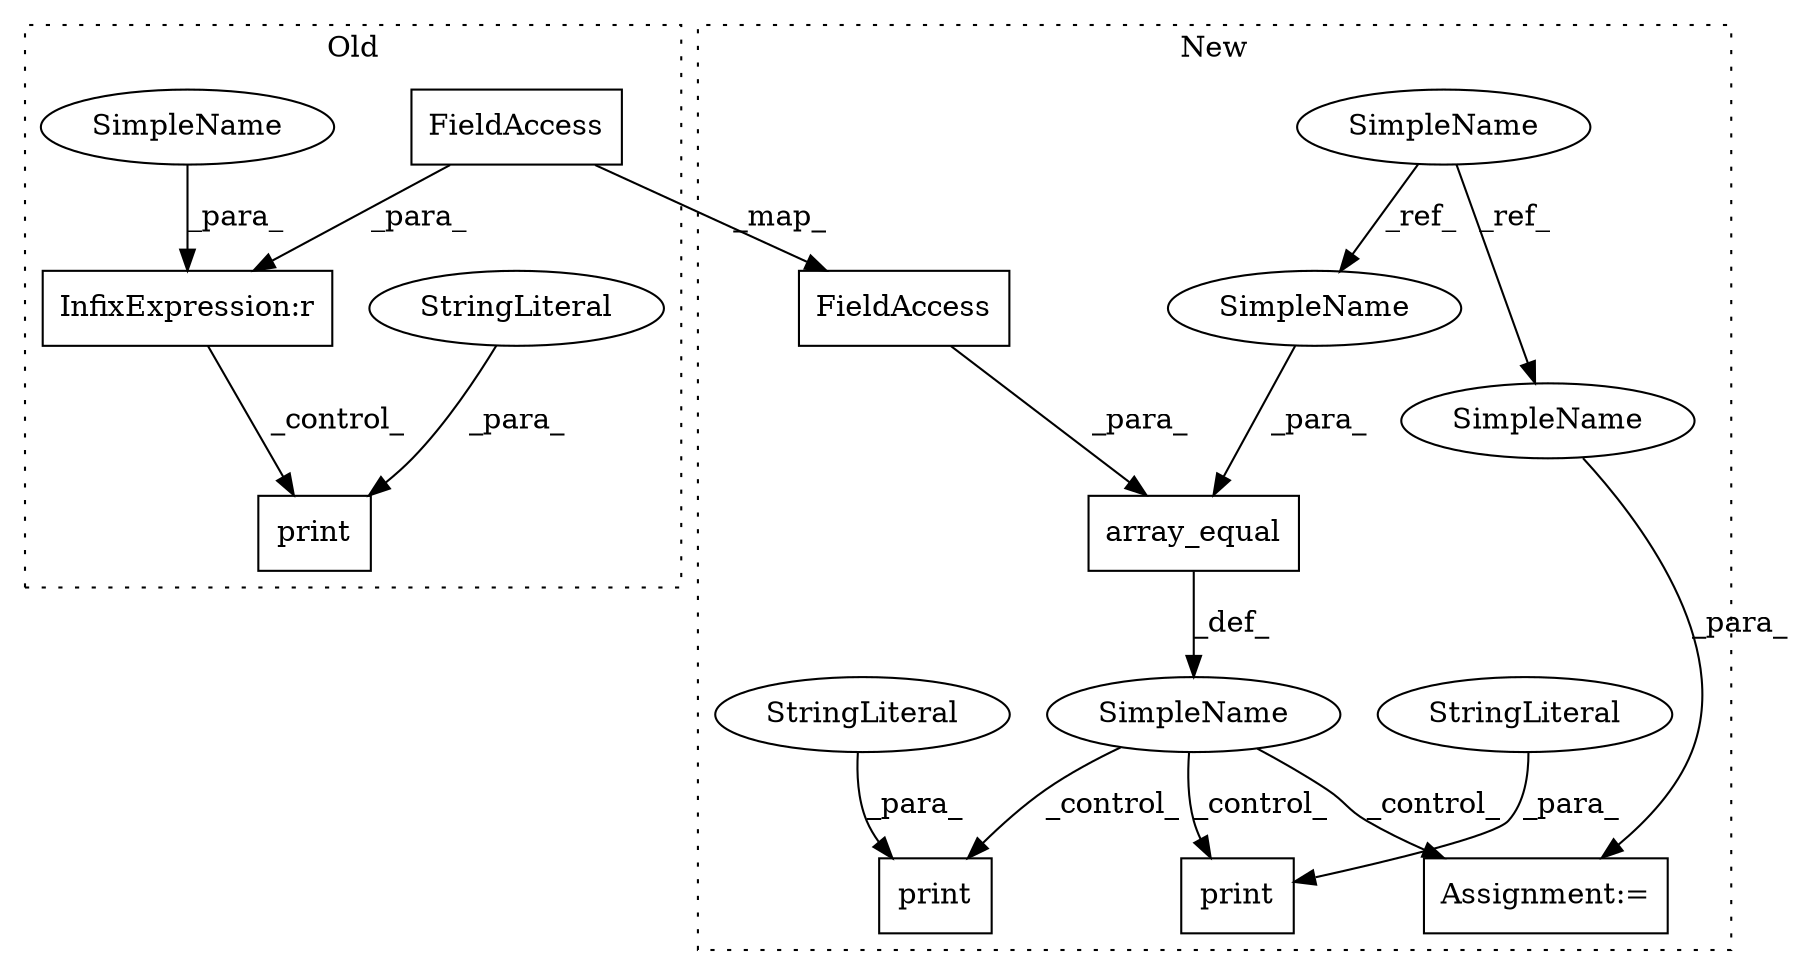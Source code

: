 digraph G {
subgraph cluster0 {
1 [label="print" a="32" s="20587,20636" l="6,1" shape="box"];
8 [label="InfixExpression:r" a="27" s="20369" l="4" shape="box"];
10 [label="StringLiteral" a="45" s="20593" l="43" shape="ellipse"];
13 [label="FieldAccess" a="22" s="20362" l="7" shape="box"];
16 [label="SimpleName" a="42" s="20373" l="2" shape="ellipse"];
label = "Old";
style="dotted";
}
subgraph cluster1 {
2 [label="array_equal" a="32" s="20195,20217" l="12,1" shape="box"];
3 [label="print" a="32" s="20430,20488" l="6,1" shape="box"];
4 [label="SimpleName" a="42" s="" l="" shape="ellipse"];
5 [label="print" a="32" s="20497,20532" l="6,1" shape="box"];
6 [label="Assignment:=" a="7" s="20550" l="1" shape="box"];
7 [label="StringLiteral" a="45" s="20436" l="52" shape="ellipse"];
9 [label="SimpleName" a="42" s="20131" l="2" shape="ellipse"];
11 [label="StringLiteral" a="45" s="20503" l="29" shape="ellipse"];
12 [label="FieldAccess" a="22" s="20207" l="7" shape="box"];
14 [label="SimpleName" a="42" s="20551" l="2" shape="ellipse"];
15 [label="SimpleName" a="42" s="20215" l="2" shape="ellipse"];
label = "New";
style="dotted";
}
2 -> 4 [label="_def_"];
4 -> 6 [label="_control_"];
4 -> 5 [label="_control_"];
4 -> 3 [label="_control_"];
7 -> 3 [label="_para_"];
8 -> 1 [label="_control_"];
9 -> 14 [label="_ref_"];
9 -> 15 [label="_ref_"];
10 -> 1 [label="_para_"];
11 -> 5 [label="_para_"];
12 -> 2 [label="_para_"];
13 -> 12 [label="_map_"];
13 -> 8 [label="_para_"];
14 -> 6 [label="_para_"];
15 -> 2 [label="_para_"];
16 -> 8 [label="_para_"];
}
